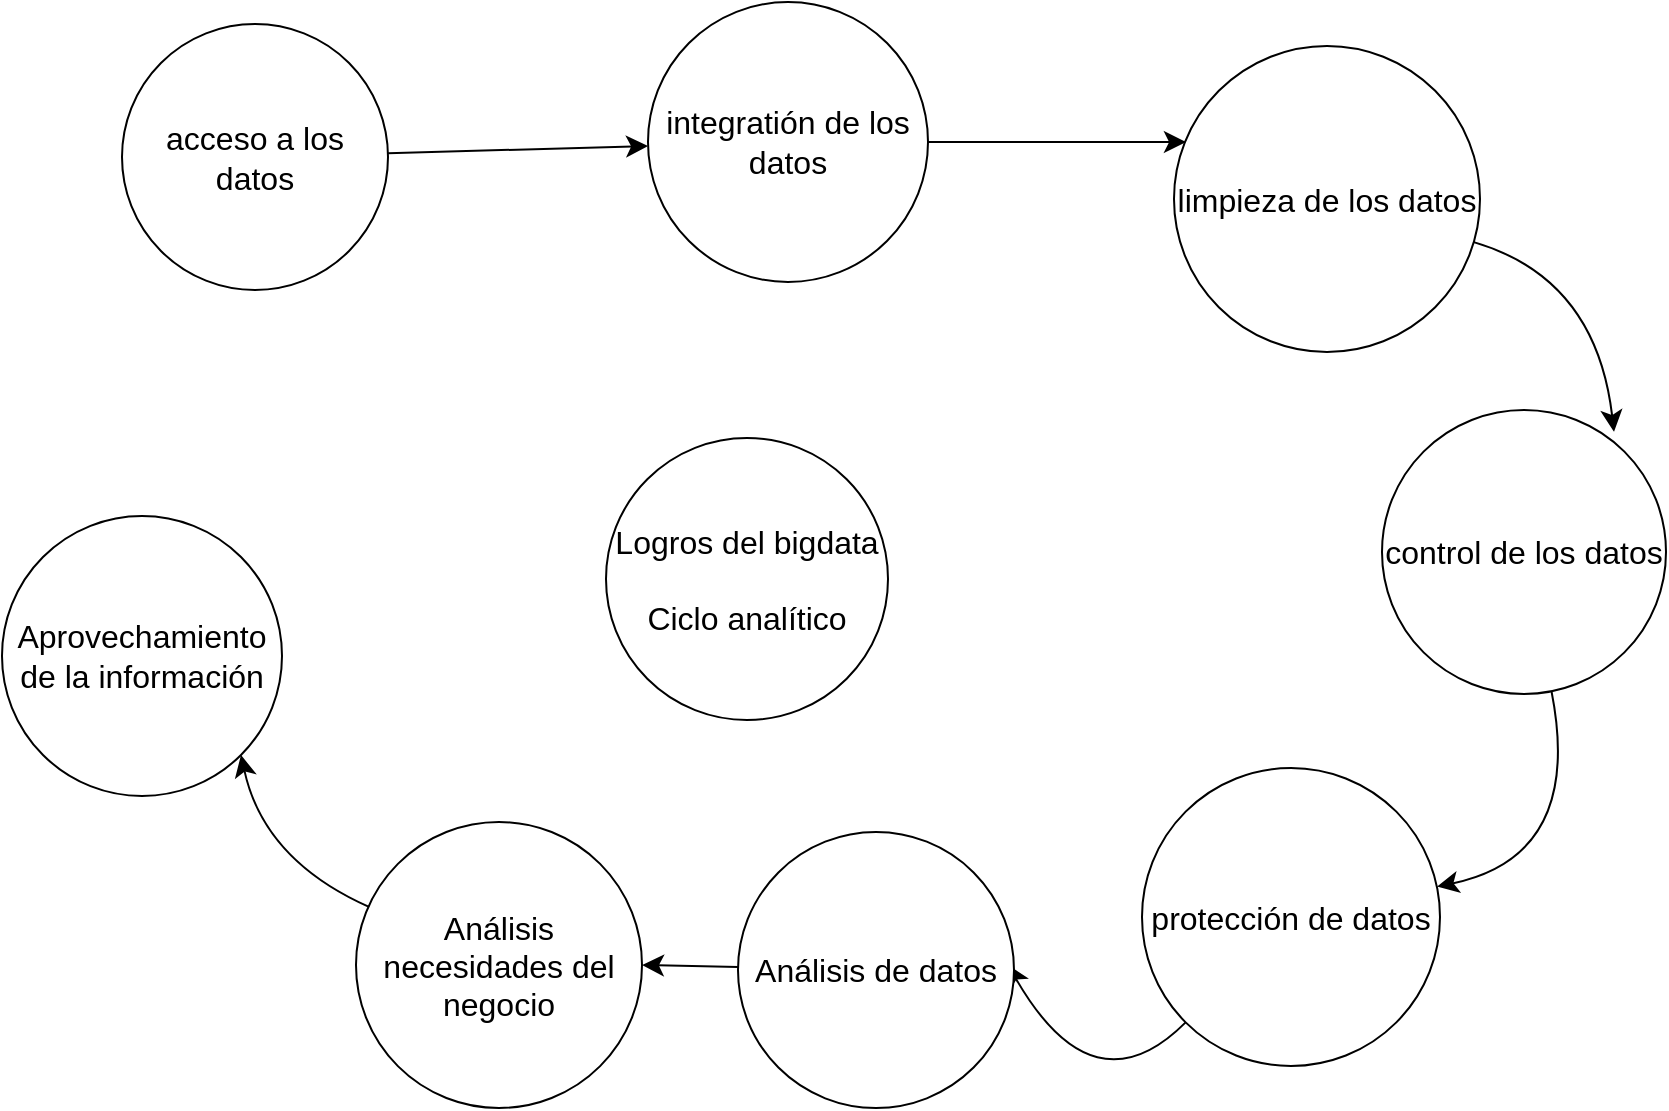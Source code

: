 <mxfile version="22.0.8" type="github">
  <diagram name="Página-1" id="eEEIKHIEiMfVYr9WiDFE">
    <mxGraphModel dx="1465" dy="930" grid="0" gridSize="10" guides="1" tooltips="1" connect="1" arrows="1" fold="1" page="0" pageScale="1" pageWidth="827" pageHeight="1169" math="0" shadow="0">
      <root>
        <mxCell id="0" />
        <mxCell id="1" parent="0" />
        <mxCell id="_8bUYsCKEzuPJ9fYeTFL-10" style="edgeStyle=none;curved=1;rounded=0;orthogonalLoop=1;jettySize=auto;html=1;fontSize=12;startSize=8;endSize=8;" edge="1" parent="1" source="_8bUYsCKEzuPJ9fYeTFL-1" target="_8bUYsCKEzuPJ9fYeTFL-2">
          <mxGeometry relative="1" as="geometry" />
        </mxCell>
        <mxCell id="_8bUYsCKEzuPJ9fYeTFL-1" value="acceso a los datos" style="ellipse;whiteSpace=wrap;html=1;aspect=fixed;fontSize=16;" vertex="1" parent="1">
          <mxGeometry x="-242" width="133" height="133" as="geometry" />
        </mxCell>
        <mxCell id="_8bUYsCKEzuPJ9fYeTFL-2" value="integratión de los datos" style="ellipse;whiteSpace=wrap;html=1;aspect=fixed;fontSize=16;" vertex="1" parent="1">
          <mxGeometry x="21" y="-11" width="140" height="140" as="geometry" />
        </mxCell>
        <mxCell id="_8bUYsCKEzuPJ9fYeTFL-3" value="limpieza de los datos" style="ellipse;whiteSpace=wrap;html=1;aspect=fixed;fontSize=16;" vertex="1" parent="1">
          <mxGeometry x="284" y="11" width="153" height="153" as="geometry" />
        </mxCell>
        <mxCell id="_8bUYsCKEzuPJ9fYeTFL-13" style="edgeStyle=none;curved=1;rounded=0;orthogonalLoop=1;jettySize=auto;html=1;fontSize=12;startSize=8;endSize=8;" edge="1" parent="1" source="_8bUYsCKEzuPJ9fYeTFL-4" target="_8bUYsCKEzuPJ9fYeTFL-5">
          <mxGeometry relative="1" as="geometry">
            <Array as="points">
              <mxPoint x="489" y="416" />
            </Array>
          </mxGeometry>
        </mxCell>
        <mxCell id="_8bUYsCKEzuPJ9fYeTFL-4" value="control de los datos" style="ellipse;whiteSpace=wrap;html=1;aspect=fixed;fontSize=16;" vertex="1" parent="1">
          <mxGeometry x="388" y="193" width="142" height="142" as="geometry" />
        </mxCell>
        <mxCell id="_8bUYsCKEzuPJ9fYeTFL-14" style="edgeStyle=none;curved=1;rounded=0;orthogonalLoop=1;jettySize=auto;html=1;fontSize=12;startSize=8;endSize=8;" edge="1" parent="1" source="_8bUYsCKEzuPJ9fYeTFL-5">
          <mxGeometry relative="1" as="geometry">
            <mxPoint x="201" y="470.5" as="targetPoint" />
            <Array as="points">
              <mxPoint x="244" y="545" />
            </Array>
          </mxGeometry>
        </mxCell>
        <mxCell id="_8bUYsCKEzuPJ9fYeTFL-5" value="protección de datos" style="ellipse;whiteSpace=wrap;html=1;aspect=fixed;fontSize=16;" vertex="1" parent="1">
          <mxGeometry x="268" y="372" width="149" height="149" as="geometry" />
        </mxCell>
        <mxCell id="_8bUYsCKEzuPJ9fYeTFL-15" style="edgeStyle=none;curved=1;rounded=0;orthogonalLoop=1;jettySize=auto;html=1;entryX=1;entryY=0.5;entryDx=0;entryDy=0;fontSize=12;startSize=8;endSize=8;" edge="1" parent="1" source="_8bUYsCKEzuPJ9fYeTFL-6" target="_8bUYsCKEzuPJ9fYeTFL-7">
          <mxGeometry relative="1" as="geometry" />
        </mxCell>
        <mxCell id="_8bUYsCKEzuPJ9fYeTFL-6" value="Análisis de datos" style="ellipse;whiteSpace=wrap;html=1;aspect=fixed;fontSize=16;" vertex="1" parent="1">
          <mxGeometry x="66" y="404" width="138" height="138" as="geometry" />
        </mxCell>
        <mxCell id="_8bUYsCKEzuPJ9fYeTFL-16" style="edgeStyle=none;curved=1;rounded=0;orthogonalLoop=1;jettySize=auto;html=1;entryX=1;entryY=1;entryDx=0;entryDy=0;fontSize=12;startSize=8;endSize=8;" edge="1" parent="1" source="_8bUYsCKEzuPJ9fYeTFL-7" target="_8bUYsCKEzuPJ9fYeTFL-8">
          <mxGeometry relative="1" as="geometry">
            <Array as="points">
              <mxPoint x="-171" y="418" />
            </Array>
          </mxGeometry>
        </mxCell>
        <mxCell id="_8bUYsCKEzuPJ9fYeTFL-7" value="Análisis necesidades del negocio" style="ellipse;whiteSpace=wrap;html=1;aspect=fixed;fontSize=16;" vertex="1" parent="1">
          <mxGeometry x="-125" y="399" width="143" height="143" as="geometry" />
        </mxCell>
        <mxCell id="_8bUYsCKEzuPJ9fYeTFL-8" value="Aprovechamiento de la información" style="ellipse;whiteSpace=wrap;html=1;aspect=fixed;fontSize=16;" vertex="1" parent="1">
          <mxGeometry x="-302" y="246" width="140" height="140" as="geometry" />
        </mxCell>
        <mxCell id="_8bUYsCKEzuPJ9fYeTFL-9" value="Logros del bigdata&lt;br&gt;&lt;br&gt;Ciclo analítico&lt;br&gt;" style="ellipse;whiteSpace=wrap;html=1;aspect=fixed;fontSize=16;" vertex="1" parent="1">
          <mxGeometry y="207" width="141" height="141" as="geometry" />
        </mxCell>
        <mxCell id="_8bUYsCKEzuPJ9fYeTFL-11" style="edgeStyle=none;curved=1;rounded=0;orthogonalLoop=1;jettySize=auto;html=1;entryX=0.039;entryY=0.314;entryDx=0;entryDy=0;entryPerimeter=0;fontSize=12;startSize=8;endSize=8;" edge="1" parent="1" source="_8bUYsCKEzuPJ9fYeTFL-2" target="_8bUYsCKEzuPJ9fYeTFL-3">
          <mxGeometry relative="1" as="geometry" />
        </mxCell>
        <mxCell id="_8bUYsCKEzuPJ9fYeTFL-12" style="edgeStyle=none;curved=1;rounded=0;orthogonalLoop=1;jettySize=auto;html=1;entryX=0.817;entryY=0.077;entryDx=0;entryDy=0;entryPerimeter=0;fontSize=12;startSize=8;endSize=8;" edge="1" parent="1" source="_8bUYsCKEzuPJ9fYeTFL-3" target="_8bUYsCKEzuPJ9fYeTFL-4">
          <mxGeometry relative="1" as="geometry">
            <Array as="points">
              <mxPoint x="495" y="127" />
            </Array>
          </mxGeometry>
        </mxCell>
      </root>
    </mxGraphModel>
  </diagram>
</mxfile>
